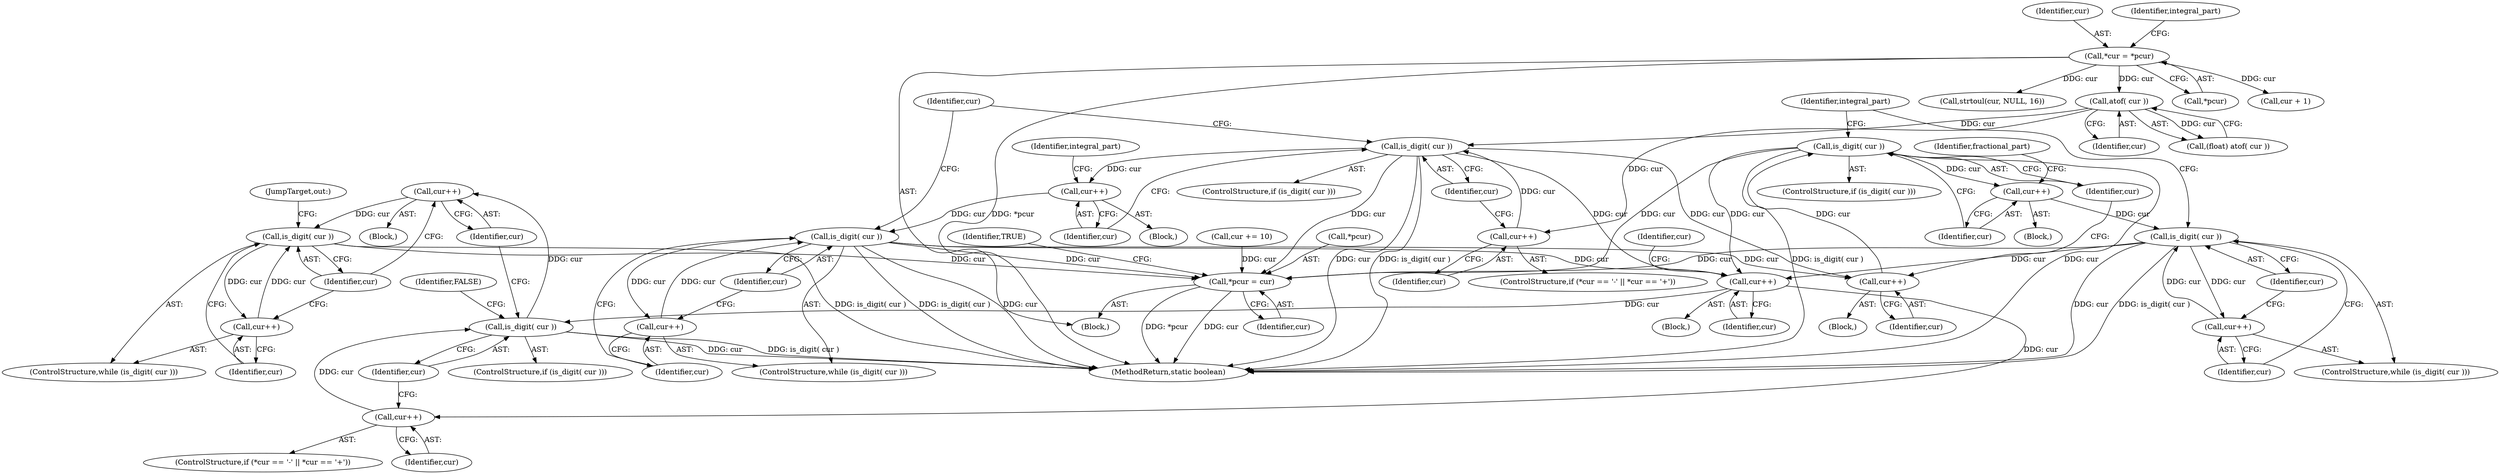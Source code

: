 digraph "0_virglrenderer_e534b51ca3c3cd25f3990589932a9ed711c59b27@pointer" {
"1000305" [label="(Call,cur++)"];
"1000302" [label="(Call,is_digit( cur ))"];
"1000299" [label="(Call,cur++)"];
"1000287" [label="(Call,cur++)"];
"1000259" [label="(Call,is_digit( cur ))"];
"1000256" [label="(Call,cur++)"];
"1000237" [label="(Call,is_digit( cur ))"];
"1000222" [label="(Call,atof( cur ))"];
"1000173" [label="(Call,*cur = *pcur)"];
"1000234" [label="(Call,cur++)"];
"1000246" [label="(Call,is_digit( cur ))"];
"1000240" [label="(Call,cur++)"];
"1000248" [label="(Call,cur++)"];
"1000268" [label="(Call,is_digit( cur ))"];
"1000262" [label="(Call,cur++)"];
"1000270" [label="(Call,cur++)"];
"1000308" [label="(Call,is_digit( cur ))"];
"1000310" [label="(Call,cur++)"];
"1000316" [label="(Call,*pcur = cur)"];
"1000224" [label="(ControlStructure,if (*cur == '-' || *cur == '+'))"];
"1000255" [label="(Block,)"];
"1000258" [label="(ControlStructure,if (is_digit( cur )))"];
"1000173" [label="(Call,*cur = *pcur)"];
"1000299" [label="(Call,cur++)"];
"1000288" [label="(Identifier,cur)"];
"1000241" [label="(Identifier,cur)"];
"1000267" [label="(ControlStructure,while (is_digit( cur )))"];
"1000289" [label="(ControlStructure,if (*cur == '-' || *cur == '+'))"];
"1000239" [label="(Block,)"];
"1000275" [label="(Identifier,integral_part)"];
"1000265" [label="(Identifier,fractional_part)"];
"1000321" [label="(Identifier,TRUE)"];
"1000220" [label="(Call,(float) atof( cur ))"];
"1000310" [label="(Call,cur++)"];
"1000309" [label="(Identifier,cur)"];
"1004155" [label="(MethodReturn,static boolean)"];
"1000203" [label="(Call,strtoul(cur, NULL, 16))"];
"1000286" [label="(Block,)"];
"1000314" [label="(Identifier,FALSE)"];
"1000253" [label="(Identifier,cur)"];
"1000247" [label="(Identifier,cur)"];
"1000174" [label="(Identifier,cur)"];
"1000257" [label="(Identifier,cur)"];
"1000261" [label="(Block,)"];
"1000256" [label="(Call,cur++)"];
"1000269" [label="(Identifier,cur)"];
"1000315" [label="(JumpTarget,out:)"];
"1000240" [label="(Call,cur++)"];
"1000171" [label="(Block,)"];
"1000234" [label="(Call,cur++)"];
"1000311" [label="(Identifier,cur)"];
"1000248" [label="(Call,cur++)"];
"1000259" [label="(Call,is_digit( cur ))"];
"1000236" [label="(ControlStructure,if (is_digit( cur )))"];
"1000302" [label="(Call,is_digit( cur ))"];
"1000249" [label="(Identifier,cur)"];
"1000213" [label="(Call,cur += 10)"];
"1000301" [label="(ControlStructure,if (is_digit( cur )))"];
"1000235" [label="(Identifier,cur)"];
"1000306" [label="(Identifier,cur)"];
"1000260" [label="(Identifier,cur)"];
"1000245" [label="(ControlStructure,while (is_digit( cur )))"];
"1000237" [label="(Call,is_digit( cur ))"];
"1000175" [label="(Call,*pcur)"];
"1000319" [label="(Identifier,cur)"];
"1000271" [label="(Identifier,cur)"];
"1000238" [label="(Identifier,cur)"];
"1000300" [label="(Identifier,cur)"];
"1000293" [label="(Identifier,cur)"];
"1000303" [label="(Identifier,cur)"];
"1000287" [label="(Call,cur++)"];
"1000304" [label="(Block,)"];
"1000268" [label="(Call,is_digit( cur ))"];
"1000223" [label="(Identifier,cur)"];
"1000243" [label="(Identifier,integral_part)"];
"1000317" [label="(Call,*pcur)"];
"1000308" [label="(Call,is_digit( cur ))"];
"1000305" [label="(Call,cur++)"];
"1000246" [label="(Call,is_digit( cur ))"];
"1000262" [label="(Call,cur++)"];
"1000179" [label="(Identifier,integral_part)"];
"1000193" [label="(Call,cur + 1)"];
"1000316" [label="(Call,*pcur = cur)"];
"1000222" [label="(Call,atof( cur ))"];
"1000270" [label="(Call,cur++)"];
"1000307" [label="(ControlStructure,while (is_digit( cur )))"];
"1000263" [label="(Identifier,cur)"];
"1000305" -> "1000304"  [label="AST: "];
"1000305" -> "1000306"  [label="CFG: "];
"1000306" -> "1000305"  [label="AST: "];
"1000309" -> "1000305"  [label="CFG: "];
"1000302" -> "1000305"  [label="DDG: cur"];
"1000305" -> "1000308"  [label="DDG: cur"];
"1000302" -> "1000301"  [label="AST: "];
"1000302" -> "1000303"  [label="CFG: "];
"1000303" -> "1000302"  [label="AST: "];
"1000306" -> "1000302"  [label="CFG: "];
"1000314" -> "1000302"  [label="CFG: "];
"1000302" -> "1004155"  [label="DDG: cur"];
"1000302" -> "1004155"  [label="DDG: is_digit( cur )"];
"1000299" -> "1000302"  [label="DDG: cur"];
"1000287" -> "1000302"  [label="DDG: cur"];
"1000299" -> "1000289"  [label="AST: "];
"1000299" -> "1000300"  [label="CFG: "];
"1000300" -> "1000299"  [label="AST: "];
"1000303" -> "1000299"  [label="CFG: "];
"1000287" -> "1000299"  [label="DDG: cur"];
"1000287" -> "1000286"  [label="AST: "];
"1000287" -> "1000288"  [label="CFG: "];
"1000288" -> "1000287"  [label="AST: "];
"1000293" -> "1000287"  [label="CFG: "];
"1000259" -> "1000287"  [label="DDG: cur"];
"1000237" -> "1000287"  [label="DDG: cur"];
"1000268" -> "1000287"  [label="DDG: cur"];
"1000246" -> "1000287"  [label="DDG: cur"];
"1000259" -> "1000258"  [label="AST: "];
"1000259" -> "1000260"  [label="CFG: "];
"1000260" -> "1000259"  [label="AST: "];
"1000263" -> "1000259"  [label="CFG: "];
"1000275" -> "1000259"  [label="CFG: "];
"1000259" -> "1004155"  [label="DDG: is_digit( cur )"];
"1000259" -> "1004155"  [label="DDG: cur"];
"1000256" -> "1000259"  [label="DDG: cur"];
"1000259" -> "1000262"  [label="DDG: cur"];
"1000259" -> "1000316"  [label="DDG: cur"];
"1000256" -> "1000255"  [label="AST: "];
"1000256" -> "1000257"  [label="CFG: "];
"1000257" -> "1000256"  [label="AST: "];
"1000260" -> "1000256"  [label="CFG: "];
"1000237" -> "1000256"  [label="DDG: cur"];
"1000246" -> "1000256"  [label="DDG: cur"];
"1000237" -> "1000236"  [label="AST: "];
"1000237" -> "1000238"  [label="CFG: "];
"1000238" -> "1000237"  [label="AST: "];
"1000241" -> "1000237"  [label="CFG: "];
"1000253" -> "1000237"  [label="CFG: "];
"1000237" -> "1004155"  [label="DDG: is_digit( cur )"];
"1000237" -> "1004155"  [label="DDG: cur"];
"1000222" -> "1000237"  [label="DDG: cur"];
"1000234" -> "1000237"  [label="DDG: cur"];
"1000237" -> "1000240"  [label="DDG: cur"];
"1000237" -> "1000316"  [label="DDG: cur"];
"1000222" -> "1000220"  [label="AST: "];
"1000222" -> "1000223"  [label="CFG: "];
"1000223" -> "1000222"  [label="AST: "];
"1000220" -> "1000222"  [label="CFG: "];
"1000222" -> "1000220"  [label="DDG: cur"];
"1000173" -> "1000222"  [label="DDG: cur"];
"1000222" -> "1000234"  [label="DDG: cur"];
"1000173" -> "1000171"  [label="AST: "];
"1000173" -> "1000175"  [label="CFG: "];
"1000174" -> "1000173"  [label="AST: "];
"1000175" -> "1000173"  [label="AST: "];
"1000179" -> "1000173"  [label="CFG: "];
"1000173" -> "1004155"  [label="DDG: *pcur"];
"1000173" -> "1000193"  [label="DDG: cur"];
"1000173" -> "1000203"  [label="DDG: cur"];
"1000234" -> "1000224"  [label="AST: "];
"1000234" -> "1000235"  [label="CFG: "];
"1000235" -> "1000234"  [label="AST: "];
"1000238" -> "1000234"  [label="CFG: "];
"1000246" -> "1000245"  [label="AST: "];
"1000246" -> "1000247"  [label="CFG: "];
"1000247" -> "1000246"  [label="AST: "];
"1000249" -> "1000246"  [label="CFG: "];
"1000253" -> "1000246"  [label="CFG: "];
"1000246" -> "1004155"  [label="DDG: is_digit( cur )"];
"1000246" -> "1004155"  [label="DDG: cur"];
"1000240" -> "1000246"  [label="DDG: cur"];
"1000248" -> "1000246"  [label="DDG: cur"];
"1000246" -> "1000248"  [label="DDG: cur"];
"1000246" -> "1000316"  [label="DDG: cur"];
"1000240" -> "1000239"  [label="AST: "];
"1000240" -> "1000241"  [label="CFG: "];
"1000241" -> "1000240"  [label="AST: "];
"1000243" -> "1000240"  [label="CFG: "];
"1000248" -> "1000245"  [label="AST: "];
"1000248" -> "1000249"  [label="CFG: "];
"1000249" -> "1000248"  [label="AST: "];
"1000247" -> "1000248"  [label="CFG: "];
"1000268" -> "1000267"  [label="AST: "];
"1000268" -> "1000269"  [label="CFG: "];
"1000269" -> "1000268"  [label="AST: "];
"1000271" -> "1000268"  [label="CFG: "];
"1000275" -> "1000268"  [label="CFG: "];
"1000268" -> "1004155"  [label="DDG: cur"];
"1000268" -> "1004155"  [label="DDG: is_digit( cur )"];
"1000262" -> "1000268"  [label="DDG: cur"];
"1000270" -> "1000268"  [label="DDG: cur"];
"1000268" -> "1000270"  [label="DDG: cur"];
"1000268" -> "1000316"  [label="DDG: cur"];
"1000262" -> "1000261"  [label="AST: "];
"1000262" -> "1000263"  [label="CFG: "];
"1000263" -> "1000262"  [label="AST: "];
"1000265" -> "1000262"  [label="CFG: "];
"1000270" -> "1000267"  [label="AST: "];
"1000270" -> "1000271"  [label="CFG: "];
"1000271" -> "1000270"  [label="AST: "];
"1000269" -> "1000270"  [label="CFG: "];
"1000308" -> "1000307"  [label="AST: "];
"1000308" -> "1000309"  [label="CFG: "];
"1000309" -> "1000308"  [label="AST: "];
"1000311" -> "1000308"  [label="CFG: "];
"1000315" -> "1000308"  [label="CFG: "];
"1000308" -> "1004155"  [label="DDG: is_digit( cur )"];
"1000310" -> "1000308"  [label="DDG: cur"];
"1000308" -> "1000310"  [label="DDG: cur"];
"1000308" -> "1000316"  [label="DDG: cur"];
"1000310" -> "1000307"  [label="AST: "];
"1000310" -> "1000311"  [label="CFG: "];
"1000311" -> "1000310"  [label="AST: "];
"1000309" -> "1000310"  [label="CFG: "];
"1000316" -> "1000171"  [label="AST: "];
"1000316" -> "1000319"  [label="CFG: "];
"1000317" -> "1000316"  [label="AST: "];
"1000319" -> "1000316"  [label="AST: "];
"1000321" -> "1000316"  [label="CFG: "];
"1000316" -> "1004155"  [label="DDG: cur"];
"1000316" -> "1004155"  [label="DDG: *pcur"];
"1000213" -> "1000316"  [label="DDG: cur"];
}
